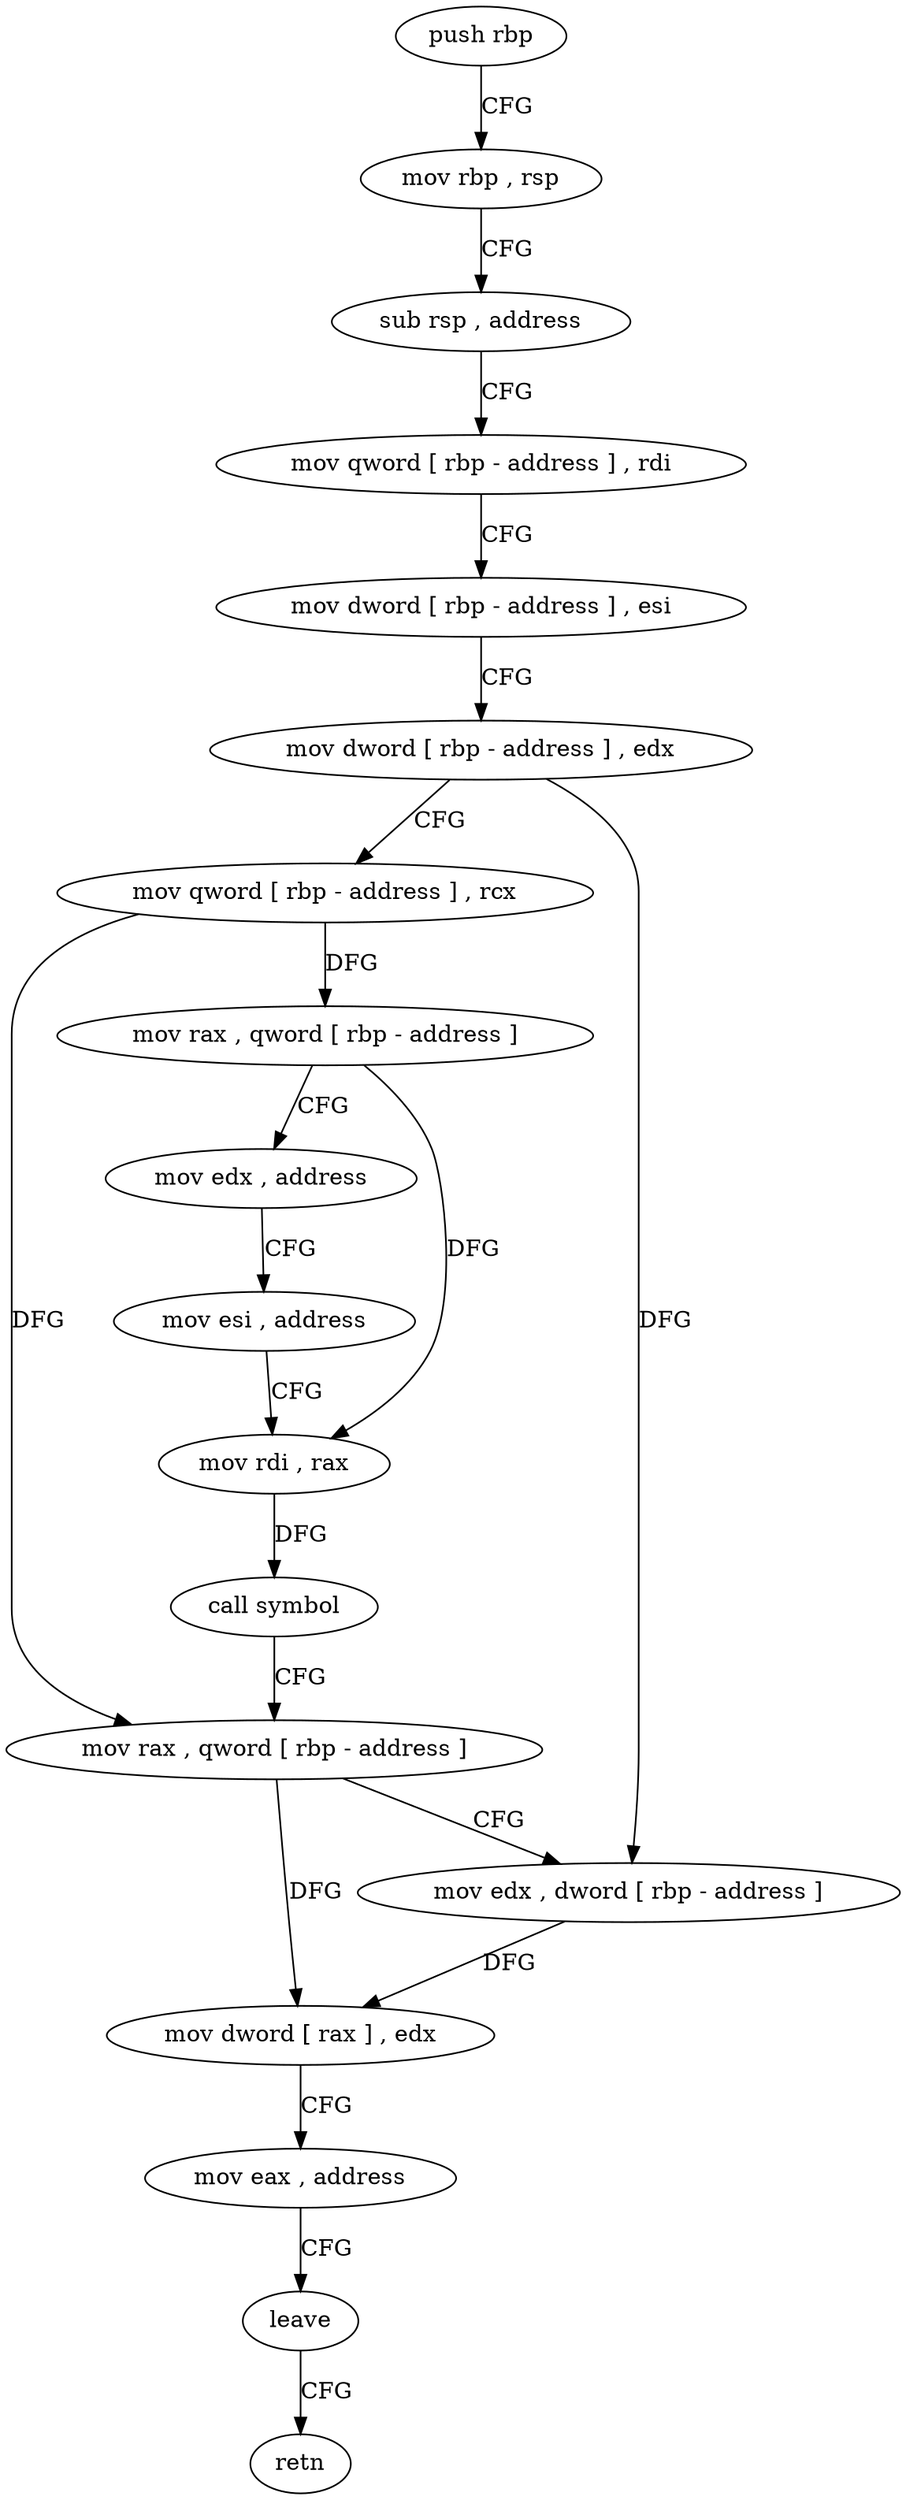 digraph "func" {
"191373" [label = "push rbp" ]
"191374" [label = "mov rbp , rsp" ]
"191377" [label = "sub rsp , address" ]
"191381" [label = "mov qword [ rbp - address ] , rdi" ]
"191385" [label = "mov dword [ rbp - address ] , esi" ]
"191388" [label = "mov dword [ rbp - address ] , edx" ]
"191391" [label = "mov qword [ rbp - address ] , rcx" ]
"191395" [label = "mov rax , qword [ rbp - address ]" ]
"191399" [label = "mov edx , address" ]
"191404" [label = "mov esi , address" ]
"191409" [label = "mov rdi , rax" ]
"191412" [label = "call symbol" ]
"191417" [label = "mov rax , qword [ rbp - address ]" ]
"191421" [label = "mov edx , dword [ rbp - address ]" ]
"191424" [label = "mov dword [ rax ] , edx" ]
"191426" [label = "mov eax , address" ]
"191431" [label = "leave" ]
"191432" [label = "retn" ]
"191373" -> "191374" [ label = "CFG" ]
"191374" -> "191377" [ label = "CFG" ]
"191377" -> "191381" [ label = "CFG" ]
"191381" -> "191385" [ label = "CFG" ]
"191385" -> "191388" [ label = "CFG" ]
"191388" -> "191391" [ label = "CFG" ]
"191388" -> "191421" [ label = "DFG" ]
"191391" -> "191395" [ label = "DFG" ]
"191391" -> "191417" [ label = "DFG" ]
"191395" -> "191399" [ label = "CFG" ]
"191395" -> "191409" [ label = "DFG" ]
"191399" -> "191404" [ label = "CFG" ]
"191404" -> "191409" [ label = "CFG" ]
"191409" -> "191412" [ label = "DFG" ]
"191412" -> "191417" [ label = "CFG" ]
"191417" -> "191421" [ label = "CFG" ]
"191417" -> "191424" [ label = "DFG" ]
"191421" -> "191424" [ label = "DFG" ]
"191424" -> "191426" [ label = "CFG" ]
"191426" -> "191431" [ label = "CFG" ]
"191431" -> "191432" [ label = "CFG" ]
}
